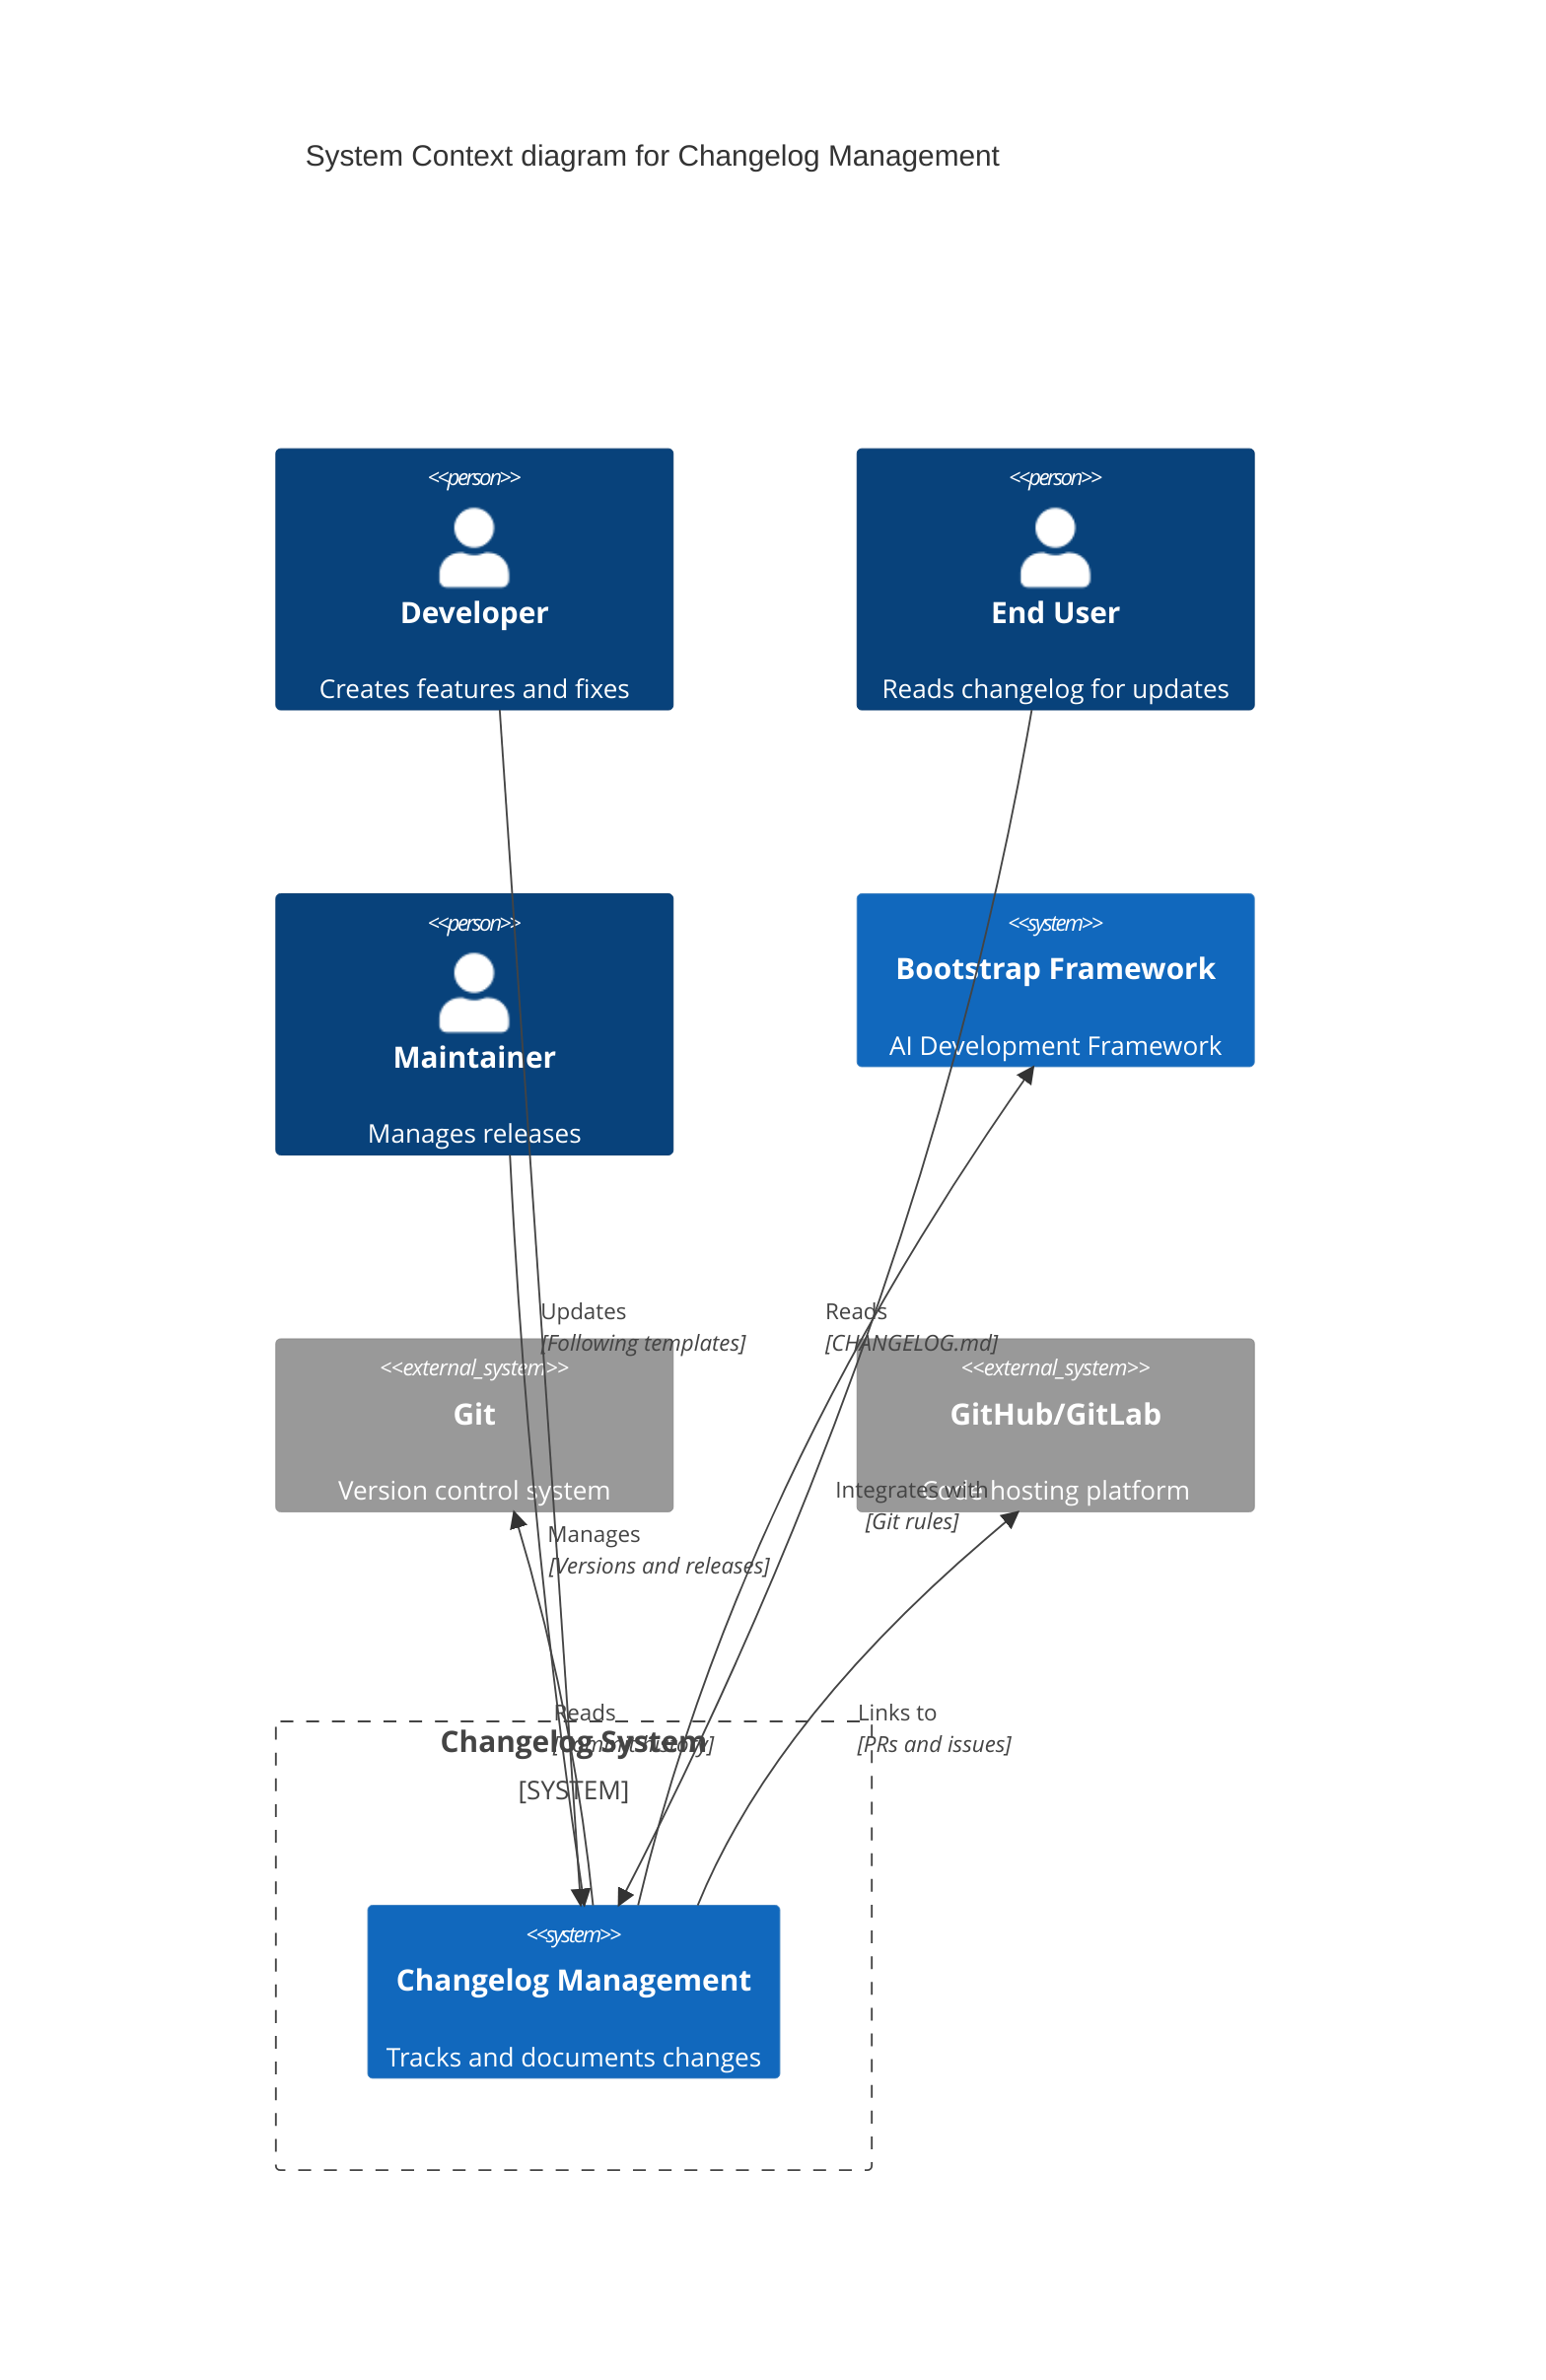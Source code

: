 C4Context
    title System Context diagram for Changelog Management
    
    Person(dev, "Developer", "Creates features and fixes")
    Person(user, "End User", "Reads changelog for updates")
    Person(maintainer, "Maintainer", "Manages releases")
    
    System(bootstrap, "Bootstrap Framework", "AI Development Framework")
    
    System_Boundary(b1, "Changelog System") {
        System(changelog, "Changelog Management", "Tracks and documents changes")
    }
    
    System_Ext(git, "Git", "Version control system")
    System_Ext(github, "GitHub/GitLab", "Code hosting platform")
    
    Rel(dev, changelog, "Updates", "Following templates")
    Rel(changelog, git, "Reads", "Commit history")
    Rel(changelog, bootstrap, "Integrates with", "Git rules")
    Rel(maintainer, changelog, "Manages", "Versions and releases")
    Rel(user, changelog, "Reads", "CHANGELOG.md")
    Rel(changelog, github, "Links to", "PRs and issues")